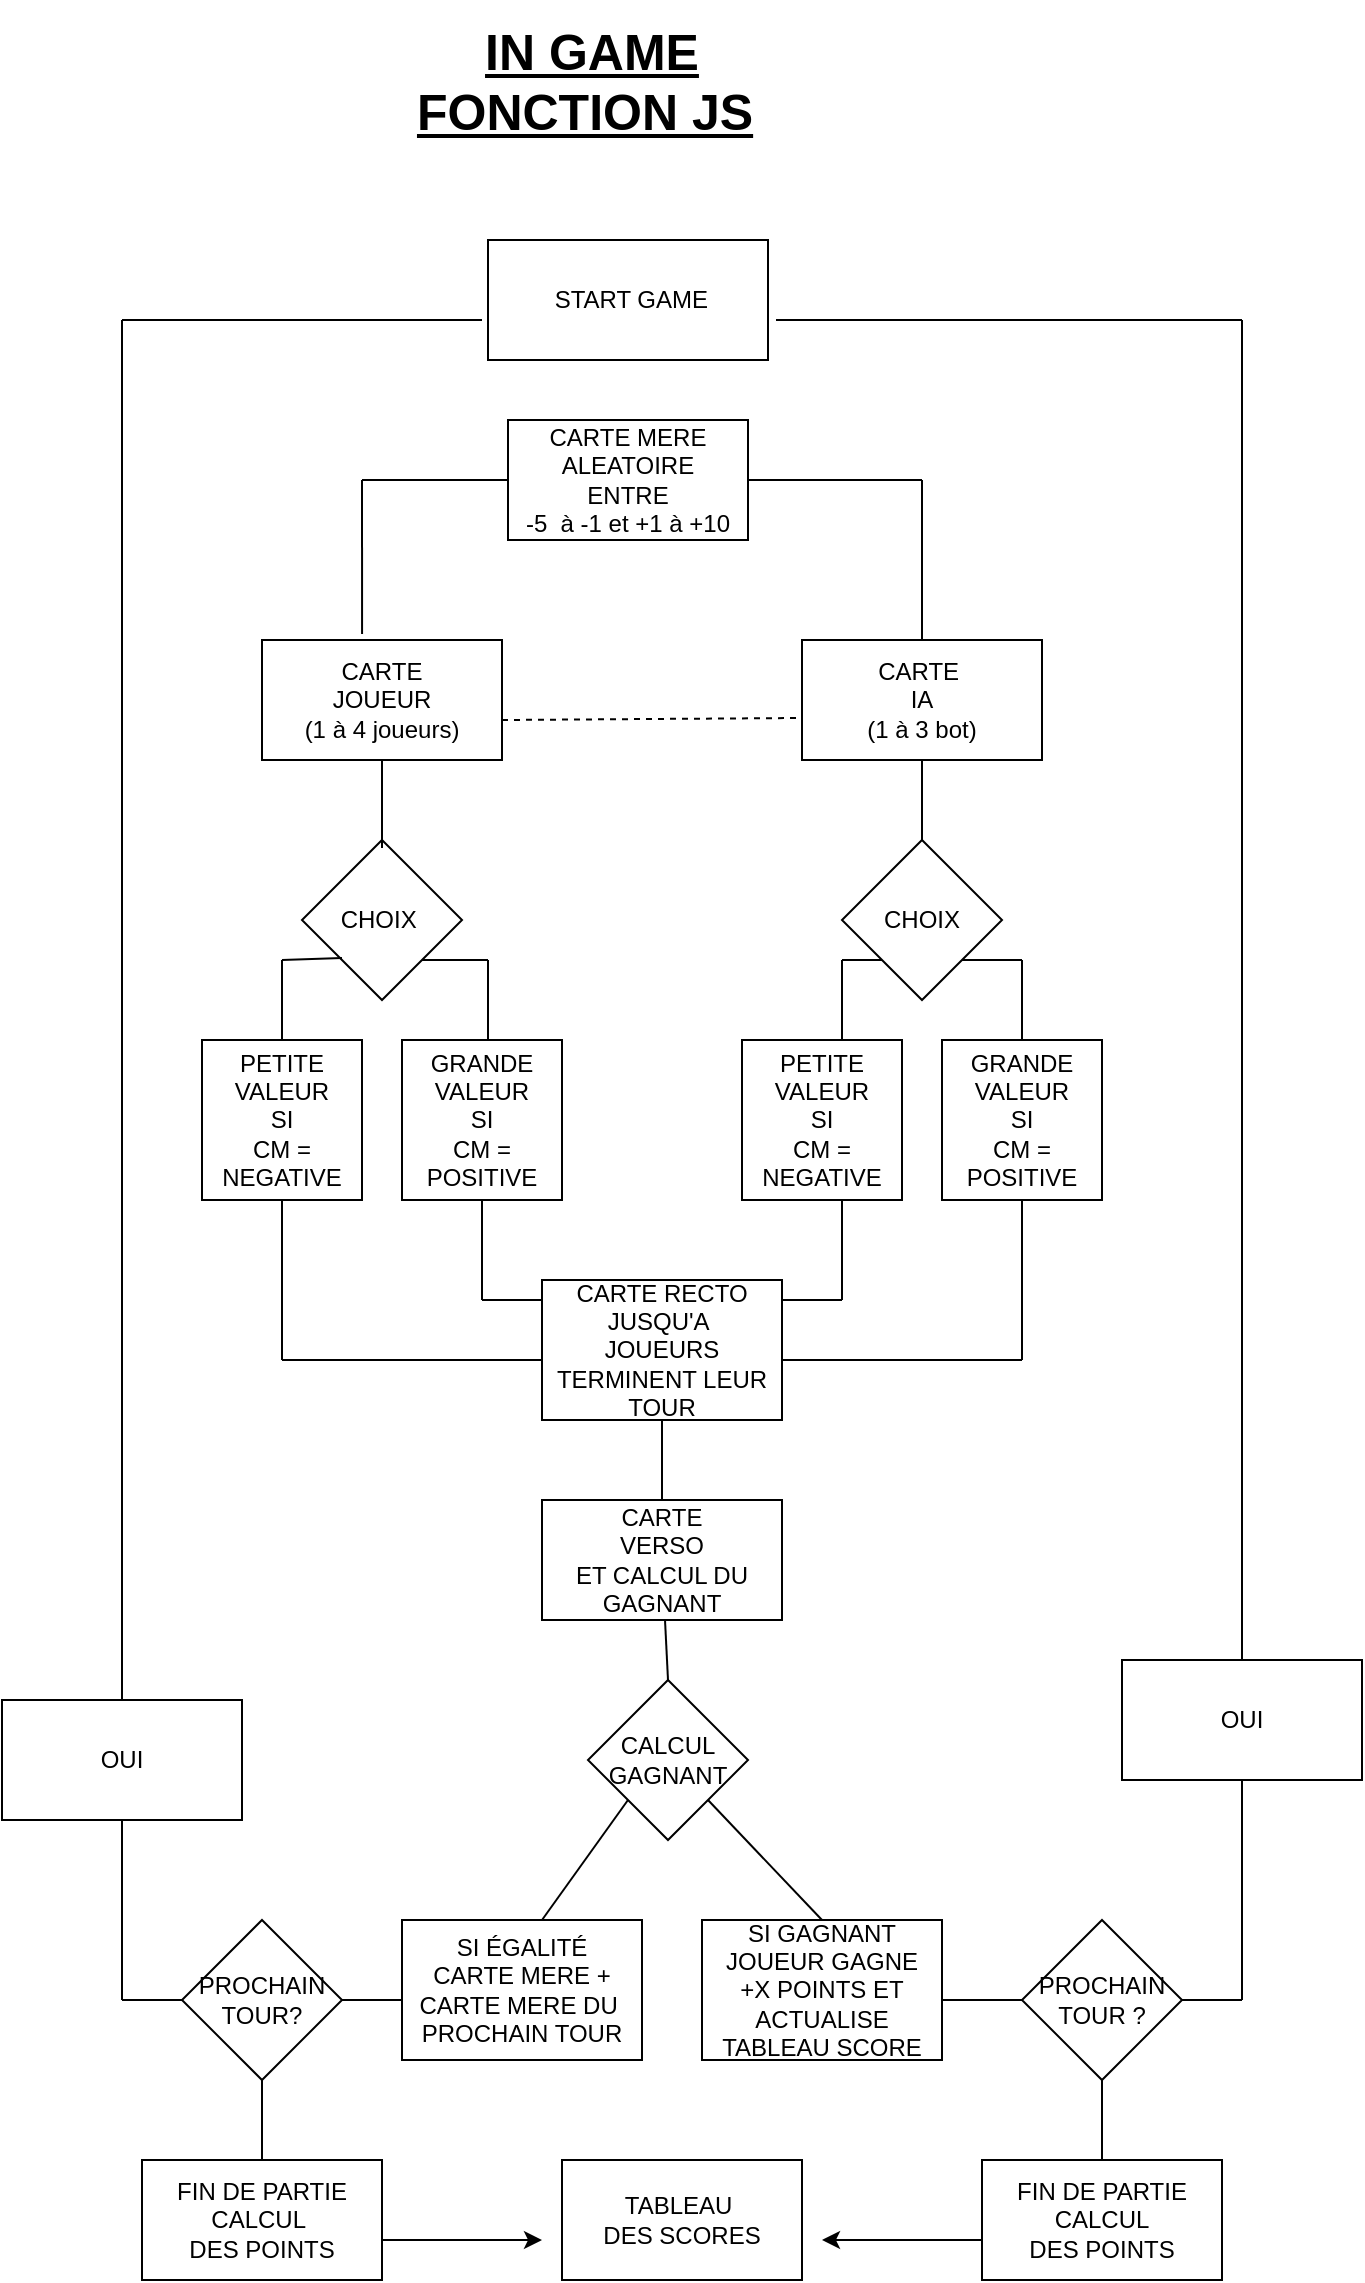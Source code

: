 <mxfile version="12.4.2" type="github" pages="1"><diagram id="78l3ahPb8XQg7iTvhYKw" name="Page-1"><mxGraphModel dx="1422" dy="713" grid="1" gridSize="10" guides="1" tooltips="1" connect="1" arrows="1" fold="1" page="1" pageScale="1" pageWidth="827" pageHeight="1169" math="0" shadow="0"><root><mxCell id="0"/><mxCell id="1" parent="0"/><mxCell id="g0rS2VrC_0nUF46FvGmb-1" value="&lt;font style=&quot;font-size: 25px&quot;&gt;&lt;b&gt;&lt;u&gt;IN GAME&lt;br&gt;FONCTION JS&lt;/u&gt;&amp;nbsp;&lt;/b&gt;&lt;/font&gt;" style="text;html=1;strokeColor=none;fillColor=none;align=center;verticalAlign=middle;whiteSpace=wrap;rounded=0;" vertex="1" parent="1"><mxGeometry x="250" width="290" height="80" as="geometry"/></mxCell><mxCell id="g0rS2VrC_0nUF46FvGmb-97" value="&amp;nbsp;START GAME" style="rounded=0;whiteSpace=wrap;html=1;" vertex="1" parent="1"><mxGeometry x="343" y="120" width="140" height="60" as="geometry"/></mxCell><mxCell id="g0rS2VrC_0nUF46FvGmb-98" value="CARTE MERE&lt;br&gt;ALEATOIRE&lt;br&gt;ENTRE&lt;br&gt;-5&amp;nbsp; à -1 et +1 à +10" style="rounded=0;whiteSpace=wrap;html=1;" vertex="1" parent="1"><mxGeometry x="353" y="210" width="120" height="60" as="geometry"/></mxCell><mxCell id="g0rS2VrC_0nUF46FvGmb-99" value="CARTE&lt;br&gt;JOUEUR&lt;br&gt;(1 à 4 joueurs)" style="rounded=0;whiteSpace=wrap;html=1;" vertex="1" parent="1"><mxGeometry x="230" y="320" width="120" height="60" as="geometry"/></mxCell><mxCell id="g0rS2VrC_0nUF46FvGmb-100" value="CARTE&amp;nbsp;&lt;br&gt;IA&lt;br&gt;(1 à 3 bot)" style="rounded=0;whiteSpace=wrap;html=1;" vertex="1" parent="1"><mxGeometry x="500" y="320" width="120" height="60" as="geometry"/></mxCell><mxCell id="g0rS2VrC_0nUF46FvGmb-102" value="CHOIX&amp;nbsp;" style="rhombus;whiteSpace=wrap;html=1;" vertex="1" parent="1"><mxGeometry x="250" y="420" width="80" height="80" as="geometry"/></mxCell><mxCell id="g0rS2VrC_0nUF46FvGmb-103" value="CHOIX" style="rhombus;whiteSpace=wrap;html=1;" vertex="1" parent="1"><mxGeometry x="520" y="420" width="80" height="80" as="geometry"/></mxCell><mxCell id="g0rS2VrC_0nUF46FvGmb-107" value="CARTE RECTO&lt;br&gt;JUSQU'A&amp;nbsp;&lt;br&gt;JOUEURS TERMINENT LEUR TOUR" style="rounded=0;whiteSpace=wrap;html=1;" vertex="1" parent="1"><mxGeometry x="370" y="640" width="120" height="70" as="geometry"/></mxCell><mxCell id="g0rS2VrC_0nUF46FvGmb-108" value="CARTE&lt;br&gt;VERSO&lt;br&gt;ET CALCUL DU&lt;br&gt;GAGNANT" style="rounded=0;whiteSpace=wrap;html=1;" vertex="1" parent="1"><mxGeometry x="370" y="750" width="120" height="60" as="geometry"/></mxCell><mxCell id="g0rS2VrC_0nUF46FvGmb-109" value="&lt;span style=&quot;white-space: normal&quot;&gt;GRANDE&lt;/span&gt;&lt;br style=&quot;white-space: normal&quot;&gt;&lt;span style=&quot;white-space: normal&quot;&gt;VALEUR&lt;/span&gt;&lt;br style=&quot;white-space: normal&quot;&gt;&lt;span style=&quot;white-space: normal&quot;&gt;SI&lt;/span&gt;&lt;br style=&quot;white-space: normal&quot;&gt;&lt;span style=&quot;white-space: normal&quot;&gt;CM = POSITIVE&lt;/span&gt;" style="whiteSpace=wrap;html=1;aspect=fixed;" vertex="1" parent="1"><mxGeometry x="300" y="520" width="80" height="80" as="geometry"/></mxCell><mxCell id="g0rS2VrC_0nUF46FvGmb-110" value="PETITE&lt;br&gt;VALEUR&lt;br&gt;SI&lt;br&gt;CM = NEGATIVE" style="whiteSpace=wrap;html=1;aspect=fixed;" vertex="1" parent="1"><mxGeometry x="200" y="520" width="80" height="80" as="geometry"/></mxCell><mxCell id="g0rS2VrC_0nUF46FvGmb-111" value="&lt;span style=&quot;white-space: normal&quot;&gt;GRANDE&lt;/span&gt;&lt;br style=&quot;white-space: normal&quot;&gt;&lt;span style=&quot;white-space: normal&quot;&gt;VALEUR&lt;/span&gt;&lt;br style=&quot;white-space: normal&quot;&gt;&lt;span style=&quot;white-space: normal&quot;&gt;SI&lt;/span&gt;&lt;br style=&quot;white-space: normal&quot;&gt;&lt;span style=&quot;white-space: normal&quot;&gt;CM = POSITIVE&lt;/span&gt;" style="whiteSpace=wrap;html=1;aspect=fixed;" vertex="1" parent="1"><mxGeometry x="570" y="520" width="80" height="80" as="geometry"/></mxCell><mxCell id="g0rS2VrC_0nUF46FvGmb-112" value="&lt;span style=&quot;white-space: normal&quot;&gt;PETITE&lt;/span&gt;&lt;br style=&quot;white-space: normal&quot;&gt;&lt;span style=&quot;white-space: normal&quot;&gt;VALEUR&lt;/span&gt;&lt;br style=&quot;white-space: normal&quot;&gt;&lt;span style=&quot;white-space: normal&quot;&gt;SI&lt;/span&gt;&lt;br style=&quot;white-space: normal&quot;&gt;&lt;span style=&quot;white-space: normal&quot;&gt;CM = NEGATIVE&lt;/span&gt;" style="whiteSpace=wrap;html=1;aspect=fixed;" vertex="1" parent="1"><mxGeometry x="470" y="520" width="80" height="80" as="geometry"/></mxCell><mxCell id="g0rS2VrC_0nUF46FvGmb-113" value="CALCUL&lt;br&gt;GAGNANT" style="rhombus;whiteSpace=wrap;html=1;" vertex="1" parent="1"><mxGeometry x="393" y="840" width="80" height="80" as="geometry"/></mxCell><mxCell id="g0rS2VrC_0nUF46FvGmb-114" value="SI ÉGALITÉ&lt;br&gt;CARTE MERE +&lt;br&gt;CARTE MERE DU&amp;nbsp;&lt;br&gt;PROCHAIN TOUR" style="rounded=0;whiteSpace=wrap;html=1;" vertex="1" parent="1"><mxGeometry x="300" y="960" width="120" height="70" as="geometry"/></mxCell><mxCell id="g0rS2VrC_0nUF46FvGmb-115" value="SI GAGNANT&lt;br&gt;JOUEUR GAGNE&lt;br&gt;+X POINTS ET ACTUALISE TABLEAU SCORE" style="rounded=0;whiteSpace=wrap;html=1;" vertex="1" parent="1"><mxGeometry x="450" y="960" width="120" height="70" as="geometry"/></mxCell><mxCell id="g0rS2VrC_0nUF46FvGmb-116" value="" style="endArrow=none;html=1;strokeWidth=1;entryX=0;entryY=1;entryDx=0;entryDy=0;" edge="1" parent="1" target="g0rS2VrC_0nUF46FvGmb-113"><mxGeometry width="50" height="50" relative="1" as="geometry"><mxPoint x="370" y="960" as="sourcePoint"/><mxPoint x="420" y="900" as="targetPoint"/></mxGeometry></mxCell><mxCell id="g0rS2VrC_0nUF46FvGmb-117" value="" style="endArrow=none;html=1;strokeWidth=1;entryX=1;entryY=1;entryDx=0;entryDy=0;" edge="1" parent="1" target="g0rS2VrC_0nUF46FvGmb-113"><mxGeometry width="50" height="50" relative="1" as="geometry"><mxPoint x="510" y="960" as="sourcePoint"/><mxPoint x="560" y="910" as="targetPoint"/></mxGeometry></mxCell><mxCell id="g0rS2VrC_0nUF46FvGmb-118" value="" style="endArrow=none;html=1;strokeWidth=1;" edge="1" parent="1" target="g0rS2VrC_0nUF46FvGmb-108"><mxGeometry width="50" height="50" relative="1" as="geometry"><mxPoint x="433" y="840" as="sourcePoint"/><mxPoint x="483" y="790" as="targetPoint"/></mxGeometry></mxCell><mxCell id="g0rS2VrC_0nUF46FvGmb-119" value="" style="endArrow=none;html=1;strokeWidth=1;entryX=0.5;entryY=1;entryDx=0;entryDy=0;exitX=0.5;exitY=0;exitDx=0;exitDy=0;" edge="1" parent="1" source="g0rS2VrC_0nUF46FvGmb-108" target="g0rS2VrC_0nUF46FvGmb-107"><mxGeometry width="50" height="50" relative="1" as="geometry"><mxPoint x="420" y="750" as="sourcePoint"/><mxPoint x="470" y="700" as="targetPoint"/></mxGeometry></mxCell><mxCell id="g0rS2VrC_0nUF46FvGmb-120" value="" style="endArrow=none;html=1;strokeWidth=1;" edge="1" parent="1"><mxGeometry width="50" height="50" relative="1" as="geometry"><mxPoint x="240" y="680" as="sourcePoint"/><mxPoint x="370" y="680" as="targetPoint"/></mxGeometry></mxCell><mxCell id="g0rS2VrC_0nUF46FvGmb-121" value="" style="endArrow=none;html=1;strokeWidth=1;entryX=0.5;entryY=1;entryDx=0;entryDy=0;" edge="1" parent="1" target="g0rS2VrC_0nUF46FvGmb-110"><mxGeometry width="50" height="50" relative="1" as="geometry"><mxPoint x="240" y="680" as="sourcePoint"/><mxPoint x="290" y="630" as="targetPoint"/></mxGeometry></mxCell><mxCell id="g0rS2VrC_0nUF46FvGmb-122" value="" style="endArrow=none;html=1;strokeWidth=1;" edge="1" parent="1"><mxGeometry width="50" height="50" relative="1" as="geometry"><mxPoint x="490" y="680" as="sourcePoint"/><mxPoint x="610" y="680" as="targetPoint"/></mxGeometry></mxCell><mxCell id="g0rS2VrC_0nUF46FvGmb-123" value="" style="endArrow=none;html=1;strokeWidth=1;entryX=0.5;entryY=1;entryDx=0;entryDy=0;" edge="1" parent="1" target="g0rS2VrC_0nUF46FvGmb-111"><mxGeometry width="50" height="50" relative="1" as="geometry"><mxPoint x="610" y="680" as="sourcePoint"/><mxPoint x="660" y="630" as="targetPoint"/></mxGeometry></mxCell><mxCell id="g0rS2VrC_0nUF46FvGmb-124" value="" style="endArrow=none;html=1;strokeWidth=1;" edge="1" parent="1"><mxGeometry width="50" height="50" relative="1" as="geometry"><mxPoint x="340" y="650" as="sourcePoint"/><mxPoint x="370" y="650" as="targetPoint"/></mxGeometry></mxCell><mxCell id="g0rS2VrC_0nUF46FvGmb-125" value="" style="endArrow=none;html=1;strokeWidth=1;" edge="1" parent="1"><mxGeometry width="50" height="50" relative="1" as="geometry"><mxPoint x="490" y="650" as="sourcePoint"/><mxPoint x="520" y="650" as="targetPoint"/></mxGeometry></mxCell><mxCell id="g0rS2VrC_0nUF46FvGmb-126" value="" style="endArrow=none;html=1;strokeWidth=1;entryX=0.5;entryY=1;entryDx=0;entryDy=0;" edge="1" parent="1" target="g0rS2VrC_0nUF46FvGmb-109"><mxGeometry width="50" height="50" relative="1" as="geometry"><mxPoint x="340" y="650" as="sourcePoint"/><mxPoint x="385" y="600" as="targetPoint"/></mxGeometry></mxCell><mxCell id="g0rS2VrC_0nUF46FvGmb-128" value="" style="endArrow=none;html=1;strokeWidth=1;entryX=0.5;entryY=1;entryDx=0;entryDy=0;" edge="1" parent="1"><mxGeometry width="50" height="50" relative="1" as="geometry"><mxPoint x="520" y="650" as="sourcePoint"/><mxPoint x="520" y="600" as="targetPoint"/></mxGeometry></mxCell><mxCell id="g0rS2VrC_0nUF46FvGmb-129" value="" style="endArrow=none;html=1;strokeWidth=1;" edge="1" parent="1" source="g0rS2VrC_0nUF46FvGmb-147"><mxGeometry width="50" height="50" relative="1" as="geometry"><mxPoint x="160" y="1000" as="sourcePoint"/><mxPoint x="300" y="1000" as="targetPoint"/></mxGeometry></mxCell><mxCell id="g0rS2VrC_0nUF46FvGmb-130" value="" style="endArrow=none;html=1;strokeWidth=1;" edge="1" parent="1"><mxGeometry width="50" height="50" relative="1" as="geometry"><mxPoint x="160" y="1000" as="sourcePoint"/><mxPoint x="160" y="160" as="targetPoint"/></mxGeometry></mxCell><mxCell id="g0rS2VrC_0nUF46FvGmb-131" value="" style="endArrow=none;html=1;strokeWidth=1;" edge="1" parent="1"><mxGeometry width="50" height="50" relative="1" as="geometry"><mxPoint x="160" y="160" as="sourcePoint"/><mxPoint x="340" y="160" as="targetPoint"/></mxGeometry></mxCell><mxCell id="g0rS2VrC_0nUF46FvGmb-132" value="" style="endArrow=none;html=1;strokeWidth=1;" edge="1" parent="1" source="g0rS2VrC_0nUF46FvGmb-149"><mxGeometry width="50" height="50" relative="1" as="geometry"><mxPoint x="570" y="1000" as="sourcePoint"/><mxPoint x="720" y="1000" as="targetPoint"/></mxGeometry></mxCell><mxCell id="g0rS2VrC_0nUF46FvGmb-133" value="" style="endArrow=none;html=1;strokeWidth=1;" edge="1" parent="1"><mxGeometry width="50" height="50" relative="1" as="geometry"><mxPoint x="720" y="1000" as="sourcePoint"/><mxPoint x="720" y="160" as="targetPoint"/></mxGeometry></mxCell><mxCell id="g0rS2VrC_0nUF46FvGmb-134" value="" style="endArrow=none;html=1;strokeWidth=1;" edge="1" parent="1"><mxGeometry width="50" height="50" relative="1" as="geometry"><mxPoint x="487" y="160" as="sourcePoint"/><mxPoint x="720" y="160" as="targetPoint"/></mxGeometry></mxCell><mxCell id="g0rS2VrC_0nUF46FvGmb-135" value="" style="endArrow=none;html=1;strokeWidth=1;" edge="1" parent="1"><mxGeometry width="50" height="50" relative="1" as="geometry"><mxPoint x="240" y="520" as="sourcePoint"/><mxPoint x="240" y="480" as="targetPoint"/></mxGeometry></mxCell><mxCell id="g0rS2VrC_0nUF46FvGmb-136" value="" style="endArrow=none;html=1;strokeWidth=1;" edge="1" parent="1"><mxGeometry width="50" height="50" relative="1" as="geometry"><mxPoint x="343" y="520" as="sourcePoint"/><mxPoint x="343" y="480" as="targetPoint"/></mxGeometry></mxCell><mxCell id="g0rS2VrC_0nUF46FvGmb-137" value="" style="endArrow=none;html=1;strokeWidth=1;" edge="1" parent="1"><mxGeometry width="50" height="50" relative="1" as="geometry"><mxPoint x="240" y="480" as="sourcePoint"/><mxPoint x="270" y="479" as="targetPoint"/></mxGeometry></mxCell><mxCell id="g0rS2VrC_0nUF46FvGmb-138" value="" style="endArrow=none;html=1;strokeWidth=1;exitX=1;exitY=1;exitDx=0;exitDy=0;" edge="1" parent="1" source="g0rS2VrC_0nUF46FvGmb-102"><mxGeometry width="50" height="50" relative="1" as="geometry"><mxPoint x="293" y="530" as="sourcePoint"/><mxPoint x="343" y="480" as="targetPoint"/></mxGeometry></mxCell><mxCell id="g0rS2VrC_0nUF46FvGmb-139" value="" style="endArrow=none;html=1;strokeWidth=1;" edge="1" parent="1"><mxGeometry width="50" height="50" relative="1" as="geometry"><mxPoint x="520" y="520" as="sourcePoint"/><mxPoint x="520" y="480" as="targetPoint"/></mxGeometry></mxCell><mxCell id="g0rS2VrC_0nUF46FvGmb-140" value="" style="endArrow=none;html=1;strokeWidth=1;" edge="1" parent="1"><mxGeometry width="50" height="50" relative="1" as="geometry"><mxPoint x="610" y="520" as="sourcePoint"/><mxPoint x="610" y="480" as="targetPoint"/></mxGeometry></mxCell><mxCell id="g0rS2VrC_0nUF46FvGmb-141" value="" style="endArrow=none;html=1;strokeWidth=1;entryX=0;entryY=1;entryDx=0;entryDy=0;" edge="1" parent="1" target="g0rS2VrC_0nUF46FvGmb-103"><mxGeometry width="50" height="50" relative="1" as="geometry"><mxPoint x="520" y="480" as="sourcePoint"/><mxPoint x="530" y="480" as="targetPoint"/></mxGeometry></mxCell><mxCell id="g0rS2VrC_0nUF46FvGmb-142" value="" style="endArrow=none;html=1;strokeWidth=1;entryX=1;entryY=1;entryDx=0;entryDy=0;" edge="1" parent="1" target="g0rS2VrC_0nUF46FvGmb-103"><mxGeometry width="50" height="50" relative="1" as="geometry"><mxPoint x="610" y="480" as="sourcePoint"/><mxPoint x="660" y="430" as="targetPoint"/></mxGeometry></mxCell><mxCell id="g0rS2VrC_0nUF46FvGmb-143" value="" style="endArrow=none;html=1;strokeWidth=1;" edge="1" parent="1"><mxGeometry width="50" height="50" relative="1" as="geometry"><mxPoint x="280" y="240" as="sourcePoint"/><mxPoint x="353" y="240" as="targetPoint"/></mxGeometry></mxCell><mxCell id="g0rS2VrC_0nUF46FvGmb-144" value="" style="endArrow=none;html=1;strokeWidth=1;" edge="1" parent="1"><mxGeometry width="50" height="50" relative="1" as="geometry"><mxPoint x="473" y="240" as="sourcePoint"/><mxPoint x="560" y="240" as="targetPoint"/></mxGeometry></mxCell><mxCell id="g0rS2VrC_0nUF46FvGmb-145" value="" style="endArrow=none;html=1;strokeWidth=1;exitX=0.417;exitY=-0.05;exitDx=0;exitDy=0;exitPerimeter=0;" edge="1" parent="1" source="g0rS2VrC_0nUF46FvGmb-99"><mxGeometry width="50" height="50" relative="1" as="geometry"><mxPoint x="230" y="290" as="sourcePoint"/><mxPoint x="280" y="240" as="targetPoint"/></mxGeometry></mxCell><mxCell id="g0rS2VrC_0nUF46FvGmb-146" value="" style="endArrow=none;dashed=1;html=1;strokeWidth=1;" edge="1" parent="1"><mxGeometry width="50" height="50" relative="1" as="geometry"><mxPoint x="350" y="360" as="sourcePoint"/><mxPoint x="499" y="359" as="targetPoint"/></mxGeometry></mxCell><mxCell id="g0rS2VrC_0nUF46FvGmb-147" value="PROCHAIN&lt;br&gt;TOUR?" style="rhombus;whiteSpace=wrap;html=1;" vertex="1" parent="1"><mxGeometry x="190" y="960" width="80" height="80" as="geometry"/></mxCell><mxCell id="g0rS2VrC_0nUF46FvGmb-148" value="" style="endArrow=none;html=1;strokeWidth=1;" edge="1" parent="1" target="g0rS2VrC_0nUF46FvGmb-147"><mxGeometry width="50" height="50" relative="1" as="geometry"><mxPoint x="160" y="1000" as="sourcePoint"/><mxPoint x="300" y="1000" as="targetPoint"/></mxGeometry></mxCell><mxCell id="g0rS2VrC_0nUF46FvGmb-149" value="PROCHAIN&lt;br&gt;TOUR ?" style="rhombus;whiteSpace=wrap;html=1;" vertex="1" parent="1"><mxGeometry x="610" y="960" width="80" height="80" as="geometry"/></mxCell><mxCell id="g0rS2VrC_0nUF46FvGmb-150" value="" style="endArrow=none;html=1;strokeWidth=1;" edge="1" parent="1" target="g0rS2VrC_0nUF46FvGmb-149"><mxGeometry width="50" height="50" relative="1" as="geometry"><mxPoint x="570" y="1000" as="sourcePoint"/><mxPoint x="720" y="1000" as="targetPoint"/></mxGeometry></mxCell><mxCell id="g0rS2VrC_0nUF46FvGmb-151" value="FIN DE PARTIE&lt;br&gt;CALCUL&amp;nbsp;&lt;br&gt;DES POINTS" style="rounded=0;whiteSpace=wrap;html=1;" vertex="1" parent="1"><mxGeometry x="170" y="1080" width="120" height="60" as="geometry"/></mxCell><mxCell id="g0rS2VrC_0nUF46FvGmb-152" value="TABLEAU&amp;nbsp;&lt;br&gt;DES SCORES" style="rounded=0;whiteSpace=wrap;html=1;" vertex="1" parent="1"><mxGeometry x="380" y="1080" width="120" height="60" as="geometry"/></mxCell><mxCell id="g0rS2VrC_0nUF46FvGmb-153" value="FIN DE PARTIE&lt;br&gt;CALCUL&lt;br&gt;DES POINTS" style="rounded=0;whiteSpace=wrap;html=1;" vertex="1" parent="1"><mxGeometry x="590" y="1080" width="120" height="60" as="geometry"/></mxCell><mxCell id="g0rS2VrC_0nUF46FvGmb-154" value="OUI" style="rounded=0;whiteSpace=wrap;html=1;" vertex="1" parent="1"><mxGeometry x="100" y="850" width="120" height="60" as="geometry"/></mxCell><mxCell id="g0rS2VrC_0nUF46FvGmb-155" value="OUI" style="rounded=0;whiteSpace=wrap;html=1;" vertex="1" parent="1"><mxGeometry x="660" y="830" width="120" height="60" as="geometry"/></mxCell><mxCell id="g0rS2VrC_0nUF46FvGmb-156" value="" style="endArrow=none;html=1;strokeWidth=1;" edge="1" parent="1"><mxGeometry width="50" height="50" relative="1" as="geometry"><mxPoint x="560" y="320" as="sourcePoint"/><mxPoint x="560" y="240" as="targetPoint"/></mxGeometry></mxCell><mxCell id="g0rS2VrC_0nUF46FvGmb-157" value="" style="endArrow=none;html=1;strokeWidth=1;entryX=0.5;entryY=1;entryDx=0;entryDy=0;" edge="1" parent="1" target="g0rS2VrC_0nUF46FvGmb-147"><mxGeometry width="50" height="50" relative="1" as="geometry"><mxPoint x="230" y="1080" as="sourcePoint"/><mxPoint x="280" y="1030" as="targetPoint"/></mxGeometry></mxCell><mxCell id="g0rS2VrC_0nUF46FvGmb-159" value="" style="endArrow=classic;html=1;strokeWidth=1;" edge="1" parent="1"><mxGeometry width="50" height="50" relative="1" as="geometry"><mxPoint x="290" y="1120" as="sourcePoint"/><mxPoint x="370" y="1120" as="targetPoint"/></mxGeometry></mxCell><mxCell id="g0rS2VrC_0nUF46FvGmb-160" value="" style="endArrow=classic;html=1;strokeWidth=1;" edge="1" parent="1"><mxGeometry width="50" height="50" relative="1" as="geometry"><mxPoint x="590" y="1120" as="sourcePoint"/><mxPoint x="510" y="1120" as="targetPoint"/></mxGeometry></mxCell><mxCell id="g0rS2VrC_0nUF46FvGmb-161" value="" style="endArrow=none;html=1;strokeWidth=1;entryX=0.5;entryY=1;entryDx=0;entryDy=0;" edge="1" parent="1" target="g0rS2VrC_0nUF46FvGmb-99"><mxGeometry width="50" height="50" relative="1" as="geometry"><mxPoint x="290" y="424" as="sourcePoint"/><mxPoint x="340" y="374" as="targetPoint"/></mxGeometry></mxCell><mxCell id="g0rS2VrC_0nUF46FvGmb-162" value="" style="endArrow=none;html=1;strokeWidth=1;entryX=0.5;entryY=1;entryDx=0;entryDy=0;" edge="1" parent="1" target="g0rS2VrC_0nUF46FvGmb-100"><mxGeometry width="50" height="50" relative="1" as="geometry"><mxPoint x="560" y="420" as="sourcePoint"/><mxPoint x="610" y="370" as="targetPoint"/></mxGeometry></mxCell><mxCell id="g0rS2VrC_0nUF46FvGmb-163" value="" style="endArrow=none;html=1;strokeWidth=1;entryX=0.5;entryY=1;entryDx=0;entryDy=0;" edge="1" parent="1" target="g0rS2VrC_0nUF46FvGmb-149"><mxGeometry width="50" height="50" relative="1" as="geometry"><mxPoint x="650" y="1080" as="sourcePoint"/><mxPoint x="700" y="1030" as="targetPoint"/></mxGeometry></mxCell></root></mxGraphModel></diagram></mxfile>